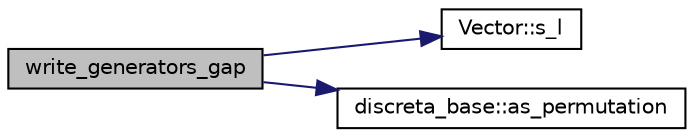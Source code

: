 digraph "write_generators_gap"
{
  edge [fontname="Helvetica",fontsize="10",labelfontname="Helvetica",labelfontsize="10"];
  node [fontname="Helvetica",fontsize="10",shape=record];
  rankdir="LR";
  Node3870 [label="write_generators_gap",height=0.2,width=0.4,color="black", fillcolor="grey75", style="filled", fontcolor="black"];
  Node3870 -> Node3871 [color="midnightblue",fontsize="10",style="solid",fontname="Helvetica"];
  Node3871 [label="Vector::s_l",height=0.2,width=0.4,color="black", fillcolor="white", style="filled",URL="$d5/db2/class_vector.html#ad2dc082288f858d22a528832289e0704"];
  Node3870 -> Node3872 [color="midnightblue",fontsize="10",style="solid",fontname="Helvetica"];
  Node3872 [label="discreta_base::as_permutation",height=0.2,width=0.4,color="black", fillcolor="white", style="filled",URL="$d7/d71/classdiscreta__base.html#aa4e72f36a82984239b12ae831e131098"];
}

